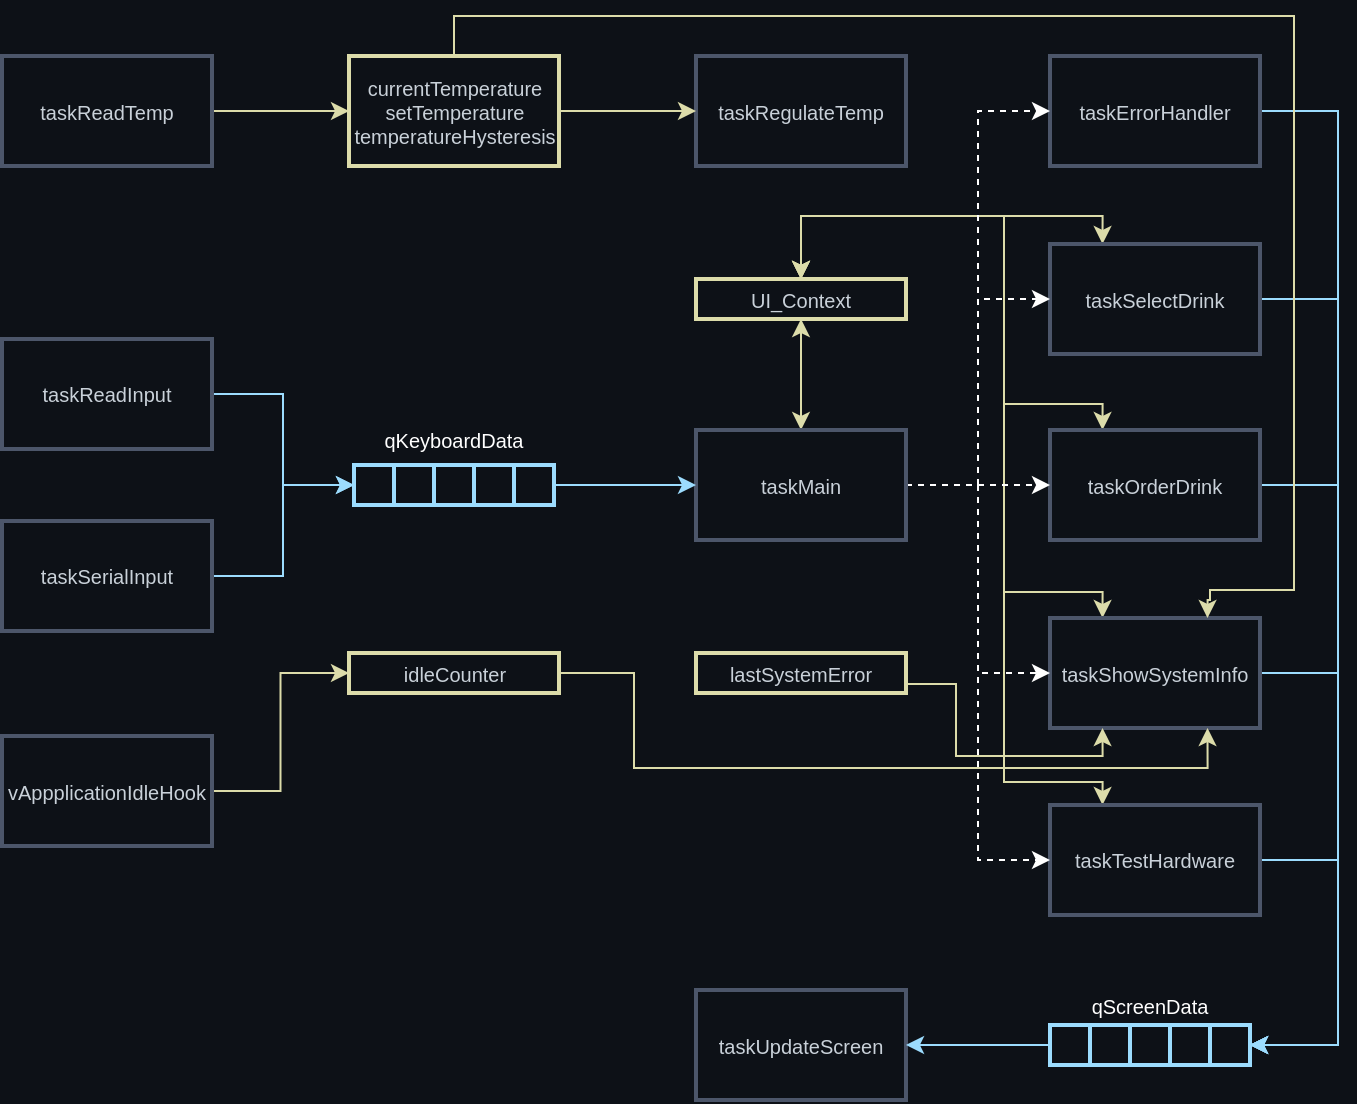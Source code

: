 <mxfile version="28.1.1">
  <diagram name="Page-1" id="_fgNbCBozK9R5fLy6JvO">
    <mxGraphModel dx="1890" dy="1382" grid="0" gridSize="10" guides="1" tooltips="1" connect="1" arrows="1" fold="1" page="0" pageScale="1" pageWidth="850" pageHeight="1100" background="light-dark(#0D1117,#0D1117)" math="0" shadow="0">
      <root>
        <mxCell id="0" />
        <mxCell id="1" parent="0" />
        <mxCell id="-oGY_kGoAMbRIR_1ziQC-6" value="taskUpdateScreen" style="rounded=0;whiteSpace=wrap;html=1;fontSize=10;align=center;glass=0;shadow=0;strokeWidth=2;perimeterSpacing=0;strokeColor=#4C566A;fillColor=none;fontColor=#C9D1D9;verticalAlign=middle;spacingLeft=0;spacingTop=0;fontFamily=Helvetica;" parent="1" vertex="1">
          <mxGeometry x="-116" y="30" width="105" height="55" as="geometry" />
        </mxCell>
        <mxCell id="HnXs1HMfGt2ZgMy22FsK-74" style="edgeStyle=orthogonalEdgeStyle;rounded=0;orthogonalLoop=1;jettySize=auto;html=1;entryX=1;entryY=0.5;entryDx=0;entryDy=0;strokeColor=#9CDCFE;" edge="1" parent="1" source="HnXs1HMfGt2ZgMy22FsK-3" target="-oGY_kGoAMbRIR_1ziQC-6">
          <mxGeometry relative="1" as="geometry" />
        </mxCell>
        <mxCell id="HnXs1HMfGt2ZgMy22FsK-3" value="" style="rounded=0;whiteSpace=wrap;html=1;fontSize=10;align=left;glass=0;shadow=0;strokeWidth=2;perimeterSpacing=0;strokeColor=#9CDCFE;fillColor=none;fontColor=#C9D1D9;verticalAlign=middle;spacingLeft=0;spacingTop=0;fontFamily=Helvetica;" vertex="1" parent="1">
          <mxGeometry x="61" y="47.5" width="20" height="20" as="geometry" />
        </mxCell>
        <mxCell id="HnXs1HMfGt2ZgMy22FsK-4" value="" style="rounded=0;whiteSpace=wrap;html=1;fontSize=10;align=left;glass=0;shadow=0;strokeWidth=2;perimeterSpacing=0;strokeColor=#9CDCFE;fillColor=none;fontColor=#C9D1D9;verticalAlign=middle;spacingLeft=0;spacingTop=0;fontFamily=Helvetica;" vertex="1" parent="1">
          <mxGeometry x="81" y="47.5" width="20" height="20" as="geometry" />
        </mxCell>
        <mxCell id="HnXs1HMfGt2ZgMy22FsK-5" value="" style="rounded=0;whiteSpace=wrap;html=1;fontSize=10;align=left;glass=0;shadow=0;strokeWidth=2;perimeterSpacing=0;strokeColor=#9CDCFE;fillColor=none;fontColor=#C9D1D9;verticalAlign=middle;spacingLeft=0;spacingTop=0;fontFamily=Helvetica;" vertex="1" parent="1">
          <mxGeometry x="101" y="47.5" width="20" height="20" as="geometry" />
        </mxCell>
        <mxCell id="HnXs1HMfGt2ZgMy22FsK-6" value="" style="rounded=0;whiteSpace=wrap;html=1;fontSize=10;align=left;glass=0;shadow=0;strokeWidth=2;perimeterSpacing=0;strokeColor=#9CDCFE;fillColor=none;fontColor=#C9D1D9;verticalAlign=middle;spacingLeft=0;spacingTop=0;fontFamily=Helvetica;" vertex="1" parent="1">
          <mxGeometry x="121" y="47.5" width="20" height="20" as="geometry" />
        </mxCell>
        <mxCell id="HnXs1HMfGt2ZgMy22FsK-7" value="" style="rounded=0;whiteSpace=wrap;html=1;fontSize=10;align=left;glass=0;shadow=0;strokeWidth=2;perimeterSpacing=0;strokeColor=#9CDCFE;fillColor=none;fontColor=#C9D1D9;verticalAlign=middle;spacingLeft=0;spacingTop=0;fontFamily=Helvetica;" vertex="1" parent="1">
          <mxGeometry x="141" y="47.5" width="20" height="20" as="geometry" />
        </mxCell>
        <mxCell id="HnXs1HMfGt2ZgMy22FsK-8" value="&lt;span style=&quot;font-family: Helvetica; font-size: 10px; font-style: normal; font-variant-ligatures: normal; font-variant-caps: normal; font-weight: 400; letter-spacing: normal; orphans: 2; text-indent: 0px; text-transform: none; widows: 2; word-spacing: 0px; -webkit-text-stroke-width: 0px; white-space: normal; text-decoration-thickness: initial; text-decoration-style: initial; text-decoration-color: initial; float: none; display: inline !important;&quot;&gt;qScreenData&lt;/span&gt;" style="text;whiteSpace=wrap;html=1;fontColor=#FFFFFF;labelBorderColor=none;labelBackgroundColor=none;align=center;verticalAlign=middle;" vertex="1" parent="1">
          <mxGeometry x="61" y="27.5" width="100" height="20" as="geometry" />
        </mxCell>
        <mxCell id="HnXs1HMfGt2ZgMy22FsK-60" style="edgeStyle=orthogonalEdgeStyle;rounded=0;orthogonalLoop=1;jettySize=auto;html=1;entryX=0.5;entryY=0;entryDx=0;entryDy=0;strokeColor=#DCDCAA;exitX=0.25;exitY=0;exitDx=0;exitDy=0;startArrow=classic;startFill=1;" edge="1" parent="1" source="HnXs1HMfGt2ZgMy22FsK-23" target="HnXs1HMfGt2ZgMy22FsK-42">
          <mxGeometry relative="1" as="geometry">
            <Array as="points">
              <mxPoint x="87" y="-74" />
              <mxPoint x="38" y="-74" />
              <mxPoint x="38" y="-357" />
              <mxPoint x="-64" y="-357" />
            </Array>
          </mxGeometry>
        </mxCell>
        <mxCell id="HnXs1HMfGt2ZgMy22FsK-75" style="edgeStyle=orthogonalEdgeStyle;rounded=0;orthogonalLoop=1;jettySize=auto;html=1;entryX=1;entryY=0.5;entryDx=0;entryDy=0;strokeColor=#9CDCFE;exitX=1;exitY=0.5;exitDx=0;exitDy=0;" edge="1" parent="1" source="HnXs1HMfGt2ZgMy22FsK-23" target="HnXs1HMfGt2ZgMy22FsK-7">
          <mxGeometry relative="1" as="geometry">
            <Array as="points">
              <mxPoint x="205" y="-35" />
              <mxPoint x="205" y="57" />
            </Array>
          </mxGeometry>
        </mxCell>
        <mxCell id="HnXs1HMfGt2ZgMy22FsK-23" value="taskTestHardware" style="rounded=0;whiteSpace=wrap;html=1;fontSize=10;align=center;glass=0;shadow=0;strokeWidth=2;perimeterSpacing=0;strokeColor=#4C566A;fillColor=none;fontColor=#C9D1D9;verticalAlign=middle;spacingLeft=0;spacingTop=0;fontFamily=Helvetica;" vertex="1" parent="1">
          <mxGeometry x="61" y="-62.5" width="105" height="55" as="geometry" />
        </mxCell>
        <mxCell id="HnXs1HMfGt2ZgMy22FsK-76" style="edgeStyle=orthogonalEdgeStyle;rounded=0;orthogonalLoop=1;jettySize=auto;html=1;entryX=1;entryY=0.5;entryDx=0;entryDy=0;strokeColor=#9CDCFE;exitX=1;exitY=0.5;exitDx=0;exitDy=0;" edge="1" parent="1" source="HnXs1HMfGt2ZgMy22FsK-24" target="HnXs1HMfGt2ZgMy22FsK-7">
          <mxGeometry relative="1" as="geometry">
            <Array as="points">
              <mxPoint x="205" y="-410" />
              <mxPoint x="205" y="58" />
            </Array>
          </mxGeometry>
        </mxCell>
        <mxCell id="HnXs1HMfGt2ZgMy22FsK-24" value="taskErrorHandler" style="rounded=0;whiteSpace=wrap;html=1;fontSize=10;align=center;glass=0;shadow=0;strokeWidth=2;perimeterSpacing=0;strokeColor=#4C566A;fillColor=none;fontColor=#C9D1D9;verticalAlign=middle;spacingLeft=0;spacingTop=0;fontFamily=Helvetica;" vertex="1" parent="1">
          <mxGeometry x="61" y="-437" width="105" height="55" as="geometry" />
        </mxCell>
        <mxCell id="HnXs1HMfGt2ZgMy22FsK-59" style="edgeStyle=orthogonalEdgeStyle;rounded=0;orthogonalLoop=1;jettySize=auto;html=1;entryX=0.5;entryY=0;entryDx=0;entryDy=0;exitX=0.25;exitY=0;exitDx=0;exitDy=0;strokeColor=#DCDCAA;startArrow=classic;startFill=1;" edge="1" parent="1" source="HnXs1HMfGt2ZgMy22FsK-25" target="HnXs1HMfGt2ZgMy22FsK-42">
          <mxGeometry relative="1" as="geometry">
            <Array as="points">
              <mxPoint x="87" y="-169" />
              <mxPoint x="38" y="-169" />
              <mxPoint x="38" y="-357" />
              <mxPoint x="-63" y="-357" />
            </Array>
          </mxGeometry>
        </mxCell>
        <mxCell id="HnXs1HMfGt2ZgMy22FsK-77" style="edgeStyle=orthogonalEdgeStyle;rounded=0;orthogonalLoop=1;jettySize=auto;html=1;entryX=1;entryY=0.5;entryDx=0;entryDy=0;exitX=1;exitY=0.5;exitDx=0;exitDy=0;strokeColor=#9CDCFE;" edge="1" parent="1" source="HnXs1HMfGt2ZgMy22FsK-25" target="HnXs1HMfGt2ZgMy22FsK-7">
          <mxGeometry relative="1" as="geometry">
            <Array as="points">
              <mxPoint x="205" y="-129" />
              <mxPoint x="205" y="57" />
            </Array>
          </mxGeometry>
        </mxCell>
        <mxCell id="HnXs1HMfGt2ZgMy22FsK-25" value="taskShowSystemInfo" style="rounded=0;whiteSpace=wrap;html=1;fontSize=10;align=center;glass=0;shadow=0;strokeWidth=2;perimeterSpacing=0;strokeColor=#4C566A;fillColor=none;fontColor=#C9D1D9;verticalAlign=middle;spacingLeft=0;spacingTop=0;fontFamily=Helvetica;" vertex="1" parent="1">
          <mxGeometry x="61" y="-156" width="105" height="55" as="geometry" />
        </mxCell>
        <mxCell id="HnXs1HMfGt2ZgMy22FsK-58" style="edgeStyle=orthogonalEdgeStyle;rounded=0;orthogonalLoop=1;jettySize=auto;html=1;entryX=0.5;entryY=0;entryDx=0;entryDy=0;strokeColor=#DCDCAA;exitX=0.25;exitY=0;exitDx=0;exitDy=0;startArrow=classic;startFill=1;" edge="1" parent="1" source="HnXs1HMfGt2ZgMy22FsK-26" target="HnXs1HMfGt2ZgMy22FsK-42">
          <mxGeometry relative="1" as="geometry">
            <Array as="points">
              <mxPoint x="87" y="-263" />
              <mxPoint x="38" y="-263" />
              <mxPoint x="38" y="-357" />
              <mxPoint x="-63" y="-357" />
            </Array>
          </mxGeometry>
        </mxCell>
        <mxCell id="HnXs1HMfGt2ZgMy22FsK-78" style="edgeStyle=orthogonalEdgeStyle;rounded=0;orthogonalLoop=1;jettySize=auto;html=1;entryX=1;entryY=0.5;entryDx=0;entryDy=0;strokeColor=#9CDCFE;exitX=1;exitY=0.5;exitDx=0;exitDy=0;" edge="1" parent="1" source="HnXs1HMfGt2ZgMy22FsK-26" target="HnXs1HMfGt2ZgMy22FsK-7">
          <mxGeometry relative="1" as="geometry">
            <Array as="points">
              <mxPoint x="205" y="-222" />
              <mxPoint x="205" y="58" />
            </Array>
          </mxGeometry>
        </mxCell>
        <mxCell id="HnXs1HMfGt2ZgMy22FsK-26" value="taskOrderDrink" style="rounded=0;whiteSpace=wrap;html=1;fontSize=10;align=center;glass=0;shadow=0;strokeWidth=2;perimeterSpacing=0;strokeColor=#4C566A;fillColor=none;fontColor=#C9D1D9;verticalAlign=middle;spacingLeft=0;spacingTop=0;fontFamily=Helvetica;" vertex="1" parent="1">
          <mxGeometry x="61" y="-250" width="105" height="55" as="geometry" />
        </mxCell>
        <mxCell id="HnXs1HMfGt2ZgMy22FsK-57" style="edgeStyle=orthogonalEdgeStyle;rounded=0;orthogonalLoop=1;jettySize=auto;html=1;entryX=0.5;entryY=0;entryDx=0;entryDy=0;exitX=0.25;exitY=0;exitDx=0;exitDy=0;strokeColor=#DCDCAA;startArrow=classic;startFill=1;" edge="1" parent="1" source="HnXs1HMfGt2ZgMy22FsK-27" target="HnXs1HMfGt2ZgMy22FsK-42">
          <mxGeometry relative="1" as="geometry">
            <Array as="points">
              <mxPoint x="87" y="-357" />
              <mxPoint x="-64" y="-357" />
            </Array>
          </mxGeometry>
        </mxCell>
        <mxCell id="HnXs1HMfGt2ZgMy22FsK-79" style="edgeStyle=orthogonalEdgeStyle;rounded=0;orthogonalLoop=1;jettySize=auto;html=1;entryX=1;entryY=0.5;entryDx=0;entryDy=0;strokeColor=#9CDCFE;exitX=1;exitY=0.5;exitDx=0;exitDy=0;" edge="1" parent="1" source="HnXs1HMfGt2ZgMy22FsK-27" target="HnXs1HMfGt2ZgMy22FsK-7">
          <mxGeometry relative="1" as="geometry">
            <Array as="points">
              <mxPoint x="205" y="-315" />
              <mxPoint x="205" y="58" />
            </Array>
          </mxGeometry>
        </mxCell>
        <mxCell id="HnXs1HMfGt2ZgMy22FsK-27" value="taskSelectDrink" style="rounded=0;whiteSpace=wrap;html=1;fontSize=10;align=center;glass=0;shadow=0;strokeWidth=2;perimeterSpacing=0;strokeColor=#4C566A;fillColor=none;fontColor=#C9D1D9;verticalAlign=middle;spacingLeft=0;spacingTop=0;fontFamily=Helvetica;" vertex="1" parent="1">
          <mxGeometry x="61" y="-343" width="105" height="55" as="geometry" />
        </mxCell>
        <mxCell id="HnXs1HMfGt2ZgMy22FsK-48" style="edgeStyle=orthogonalEdgeStyle;rounded=0;orthogonalLoop=1;jettySize=auto;html=1;entryX=0.5;entryY=1;entryDx=0;entryDy=0;strokeColor=#DCDCAA;startArrow=classic;startFill=1;" edge="1" parent="1" source="HnXs1HMfGt2ZgMy22FsK-33" target="HnXs1HMfGt2ZgMy22FsK-42">
          <mxGeometry relative="1" as="geometry" />
        </mxCell>
        <mxCell id="HnXs1HMfGt2ZgMy22FsK-50" style="edgeStyle=orthogonalEdgeStyle;rounded=0;orthogonalLoop=1;jettySize=auto;html=1;entryX=0;entryY=0.5;entryDx=0;entryDy=0;strokeColor=#FFFFFF;dashed=1;" edge="1" parent="1" source="HnXs1HMfGt2ZgMy22FsK-33" target="HnXs1HMfGt2ZgMy22FsK-27">
          <mxGeometry relative="1" as="geometry" />
        </mxCell>
        <mxCell id="HnXs1HMfGt2ZgMy22FsK-51" style="edgeStyle=orthogonalEdgeStyle;rounded=0;orthogonalLoop=1;jettySize=auto;html=1;entryX=0;entryY=0.5;entryDx=0;entryDy=0;strokeColor=#FFFFFF;dashed=1;" edge="1" parent="1" source="HnXs1HMfGt2ZgMy22FsK-33" target="HnXs1HMfGt2ZgMy22FsK-24">
          <mxGeometry relative="1" as="geometry" />
        </mxCell>
        <mxCell id="HnXs1HMfGt2ZgMy22FsK-52" style="edgeStyle=orthogonalEdgeStyle;rounded=0;orthogonalLoop=1;jettySize=auto;html=1;entryX=0;entryY=0.5;entryDx=0;entryDy=0;strokeColor=#FFFFFF;dashed=1;" edge="1" parent="1" source="HnXs1HMfGt2ZgMy22FsK-33" target="HnXs1HMfGt2ZgMy22FsK-25">
          <mxGeometry relative="1" as="geometry" />
        </mxCell>
        <mxCell id="HnXs1HMfGt2ZgMy22FsK-53" style="edgeStyle=orthogonalEdgeStyle;rounded=0;orthogonalLoop=1;jettySize=auto;html=1;entryX=0;entryY=0.5;entryDx=0;entryDy=0;strokeColor=#FFFFFF;dashed=1;" edge="1" parent="1" source="HnXs1HMfGt2ZgMy22FsK-33" target="HnXs1HMfGt2ZgMy22FsK-23">
          <mxGeometry relative="1" as="geometry" />
        </mxCell>
        <mxCell id="HnXs1HMfGt2ZgMy22FsK-55" style="edgeStyle=orthogonalEdgeStyle;rounded=0;orthogonalLoop=1;jettySize=auto;html=1;entryX=0;entryY=0.5;entryDx=0;entryDy=0;dashed=1;strokeColor=#FFFFFF;" edge="1" parent="1" source="HnXs1HMfGt2ZgMy22FsK-33" target="HnXs1HMfGt2ZgMy22FsK-26">
          <mxGeometry relative="1" as="geometry" />
        </mxCell>
        <mxCell id="HnXs1HMfGt2ZgMy22FsK-33" value="taskMain" style="rounded=0;whiteSpace=wrap;html=1;fontSize=10;align=center;glass=0;shadow=0;strokeWidth=2;perimeterSpacing=0;strokeColor=#4C566A;fillColor=none;fontColor=#C9D1D9;verticalAlign=middle;spacingLeft=0;spacingTop=0;fontFamily=Helvetica;" vertex="1" parent="1">
          <mxGeometry x="-116" y="-250" width="105" height="55" as="geometry" />
        </mxCell>
        <mxCell id="HnXs1HMfGt2ZgMy22FsK-34" value="" style="rounded=0;whiteSpace=wrap;html=1;fontSize=10;align=left;glass=0;shadow=0;strokeWidth=2;perimeterSpacing=0;strokeColor=#9CDCFE;fillColor=none;fontColor=#C9D1D9;verticalAlign=middle;spacingLeft=0;spacingTop=0;fontFamily=Helvetica;" vertex="1" parent="1">
          <mxGeometry x="-287" y="-232.5" width="20" height="20" as="geometry" />
        </mxCell>
        <mxCell id="HnXs1HMfGt2ZgMy22FsK-35" value="" style="rounded=0;whiteSpace=wrap;html=1;fontSize=10;align=left;glass=0;shadow=0;strokeWidth=2;perimeterSpacing=0;strokeColor=#9CDCFE;fillColor=none;fontColor=#C9D1D9;verticalAlign=middle;spacingLeft=0;spacingTop=0;fontFamily=Helvetica;" vertex="1" parent="1">
          <mxGeometry x="-267" y="-232.5" width="20" height="20" as="geometry" />
        </mxCell>
        <mxCell id="HnXs1HMfGt2ZgMy22FsK-36" value="" style="rounded=0;whiteSpace=wrap;html=1;fontSize=10;align=left;glass=0;shadow=0;strokeWidth=2;perimeterSpacing=0;strokeColor=#9CDCFE;fillColor=none;fontColor=#C9D1D9;verticalAlign=middle;spacingLeft=0;spacingTop=0;fontFamily=Helvetica;" vertex="1" parent="1">
          <mxGeometry x="-247" y="-232.5" width="20" height="20" as="geometry" />
        </mxCell>
        <mxCell id="HnXs1HMfGt2ZgMy22FsK-44" style="edgeStyle=orthogonalEdgeStyle;rounded=0;orthogonalLoop=1;jettySize=auto;html=1;entryX=0;entryY=0.5;entryDx=0;entryDy=0;strokeColor=#9CDCFE;" edge="1" parent="1" source="HnXs1HMfGt2ZgMy22FsK-38" target="HnXs1HMfGt2ZgMy22FsK-33">
          <mxGeometry relative="1" as="geometry" />
        </mxCell>
        <mxCell id="HnXs1HMfGt2ZgMy22FsK-38" value="" style="rounded=0;whiteSpace=wrap;html=1;fontSize=10;align=left;glass=0;shadow=0;strokeWidth=2;perimeterSpacing=0;strokeColor=#9CDCFE;fillColor=none;fontColor=#C9D1D9;verticalAlign=middle;spacingLeft=0;spacingTop=0;fontFamily=Helvetica;" vertex="1" parent="1">
          <mxGeometry x="-207" y="-232.5" width="20" height="20" as="geometry" />
        </mxCell>
        <mxCell id="HnXs1HMfGt2ZgMy22FsK-39" value="&lt;span style=&quot;font-family: Helvetica; font-size: 10px; font-style: normal; font-variant-ligatures: normal; font-variant-caps: normal; font-weight: 400; letter-spacing: normal; orphans: 2; text-indent: 0px; text-transform: none; widows: 2; word-spacing: 0px; -webkit-text-stroke-width: 0px; white-space: normal; text-decoration-thickness: initial; text-decoration-style: initial; text-decoration-color: initial; float: none; display: inline !important;&quot;&gt;qKeyboardData&lt;/span&gt;" style="text;whiteSpace=wrap;html=1;fontColor=#FFFFFF;labelBorderColor=none;labelBackgroundColor=none;align=center;verticalAlign=middle;" vertex="1" parent="1">
          <mxGeometry x="-287" y="-255.5" width="100" height="20" as="geometry" />
        </mxCell>
        <mxCell id="HnXs1HMfGt2ZgMy22FsK-45" style="edgeStyle=orthogonalEdgeStyle;rounded=0;orthogonalLoop=1;jettySize=auto;html=1;entryX=0;entryY=0.5;entryDx=0;entryDy=0;strokeColor=#9CDCFE;" edge="1" parent="1" source="HnXs1HMfGt2ZgMy22FsK-40" target="HnXs1HMfGt2ZgMy22FsK-34">
          <mxGeometry relative="1" as="geometry" />
        </mxCell>
        <mxCell id="HnXs1HMfGt2ZgMy22FsK-40" value="taskReadInput" style="rounded=0;whiteSpace=wrap;html=1;fontSize=10;align=center;glass=0;shadow=0;strokeWidth=2;perimeterSpacing=0;strokeColor=#4C566A;fillColor=none;fontColor=#C9D1D9;verticalAlign=middle;spacingLeft=0;spacingTop=0;fontFamily=Helvetica;" vertex="1" parent="1">
          <mxGeometry x="-463" y="-295.5" width="105" height="55" as="geometry" />
        </mxCell>
        <mxCell id="HnXs1HMfGt2ZgMy22FsK-46" style="edgeStyle=orthogonalEdgeStyle;rounded=0;orthogonalLoop=1;jettySize=auto;html=1;entryX=0;entryY=0.5;entryDx=0;entryDy=0;strokeColor=#9CDCFE;" edge="1" parent="1" source="HnXs1HMfGt2ZgMy22FsK-41" target="HnXs1HMfGt2ZgMy22FsK-34">
          <mxGeometry relative="1" as="geometry" />
        </mxCell>
        <mxCell id="HnXs1HMfGt2ZgMy22FsK-41" value="taskSerialInput" style="rounded=0;whiteSpace=wrap;html=1;fontSize=10;align=center;glass=0;shadow=0;strokeWidth=2;perimeterSpacing=0;strokeColor=#4C566A;fillColor=none;fontColor=#C9D1D9;verticalAlign=middle;spacingLeft=0;spacingTop=0;fontFamily=Helvetica;" vertex="1" parent="1">
          <mxGeometry x="-463" y="-204.5" width="105" height="55" as="geometry" />
        </mxCell>
        <mxCell id="HnXs1HMfGt2ZgMy22FsK-42" value="UI_Context" style="rounded=0;whiteSpace=wrap;html=1;fontSize=10;align=center;glass=0;shadow=0;strokeWidth=2;perimeterSpacing=0;strokeColor=#DCDCAA;fillColor=none;fontColor=#C9D1D9;verticalAlign=middle;spacingLeft=0;spacingTop=0;fontFamily=Helvetica;" vertex="1" parent="1">
          <mxGeometry x="-116" y="-325.5" width="105" height="20" as="geometry" />
        </mxCell>
        <mxCell id="HnXs1HMfGt2ZgMy22FsK-47" value="" style="rounded=0;whiteSpace=wrap;html=1;fontSize=10;align=left;glass=0;shadow=0;strokeWidth=2;perimeterSpacing=0;strokeColor=#9CDCFE;fillColor=none;fontColor=#C9D1D9;verticalAlign=middle;spacingLeft=0;spacingTop=0;fontFamily=Helvetica;" vertex="1" parent="1">
          <mxGeometry x="-227" y="-232.5" width="20" height="20" as="geometry" />
        </mxCell>
        <mxCell id="HnXs1HMfGt2ZgMy22FsK-64" style="edgeStyle=orthogonalEdgeStyle;rounded=0;orthogonalLoop=1;jettySize=auto;html=1;entryX=0;entryY=0.5;entryDx=0;entryDy=0;strokeColor=#DCDCAA;" edge="1" parent="1" source="HnXs1HMfGt2ZgMy22FsK-61" target="HnXs1HMfGt2ZgMy22FsK-63">
          <mxGeometry relative="1" as="geometry" />
        </mxCell>
        <mxCell id="HnXs1HMfGt2ZgMy22FsK-61" value="taskReadTemp" style="rounded=0;whiteSpace=wrap;html=1;fontSize=10;align=center;glass=0;shadow=0;strokeWidth=2;perimeterSpacing=0;strokeColor=#4C566A;fillColor=none;fontColor=#C9D1D9;verticalAlign=middle;spacingLeft=0;spacingTop=0;fontFamily=Helvetica;" vertex="1" parent="1">
          <mxGeometry x="-463" y="-437" width="105" height="55" as="geometry" />
        </mxCell>
        <mxCell id="HnXs1HMfGt2ZgMy22FsK-62" value="taskRegulateTemp" style="rounded=0;whiteSpace=wrap;html=1;fontSize=10;align=center;glass=0;shadow=0;strokeWidth=2;perimeterSpacing=0;strokeColor=#4C566A;fillColor=none;fontColor=#C9D1D9;verticalAlign=middle;spacingLeft=0;spacingTop=0;fontFamily=Helvetica;" vertex="1" parent="1">
          <mxGeometry x="-116" y="-437" width="105" height="55" as="geometry" />
        </mxCell>
        <mxCell id="HnXs1HMfGt2ZgMy22FsK-65" style="edgeStyle=orthogonalEdgeStyle;rounded=0;orthogonalLoop=1;jettySize=auto;html=1;entryX=0;entryY=0.5;entryDx=0;entryDy=0;strokeColor=#DCDCAA;" edge="1" parent="1" source="HnXs1HMfGt2ZgMy22FsK-63" target="HnXs1HMfGt2ZgMy22FsK-62">
          <mxGeometry relative="1" as="geometry" />
        </mxCell>
        <mxCell id="HnXs1HMfGt2ZgMy22FsK-66" style="edgeStyle=orthogonalEdgeStyle;rounded=0;orthogonalLoop=1;jettySize=auto;html=1;entryX=0.75;entryY=0;entryDx=0;entryDy=0;exitX=0.5;exitY=0;exitDx=0;exitDy=0;strokeColor=#DCDCAA;" edge="1" parent="1" source="HnXs1HMfGt2ZgMy22FsK-63" target="HnXs1HMfGt2ZgMy22FsK-25">
          <mxGeometry relative="1" as="geometry">
            <Array as="points">
              <mxPoint x="-237" y="-457" />
              <mxPoint x="183" y="-457" />
              <mxPoint x="183" y="-170" />
              <mxPoint x="141" y="-170" />
              <mxPoint x="141" y="-165" />
              <mxPoint x="140" y="-165" />
            </Array>
          </mxGeometry>
        </mxCell>
        <mxCell id="HnXs1HMfGt2ZgMy22FsK-63" value="currentTemperature&lt;div&gt;setTemperature&lt;/div&gt;&lt;div&gt;temperatureHysteresis&lt;/div&gt;" style="rounded=0;whiteSpace=wrap;html=1;fontSize=10;align=center;glass=0;shadow=0;strokeWidth=2;perimeterSpacing=0;strokeColor=#DCDCAA;fillColor=none;fontColor=#C9D1D9;verticalAlign=middle;spacingLeft=0;spacingTop=0;fontFamily=Helvetica;" vertex="1" parent="1">
          <mxGeometry x="-289.5" y="-437" width="105" height="55" as="geometry" />
        </mxCell>
        <mxCell id="HnXs1HMfGt2ZgMy22FsK-69" style="edgeStyle=orthogonalEdgeStyle;rounded=0;orthogonalLoop=1;jettySize=auto;html=1;entryX=0.25;entryY=1;entryDx=0;entryDy=0;strokeColor=#DCDCAA;" edge="1" parent="1" source="HnXs1HMfGt2ZgMy22FsK-68" target="HnXs1HMfGt2ZgMy22FsK-25">
          <mxGeometry relative="1" as="geometry">
            <Array as="points">
              <mxPoint x="14" y="-123" />
              <mxPoint x="14" y="-87" />
              <mxPoint x="87" y="-87" />
            </Array>
          </mxGeometry>
        </mxCell>
        <mxCell id="HnXs1HMfGt2ZgMy22FsK-68" value="lastSystemError" style="rounded=0;whiteSpace=wrap;html=1;fontSize=10;align=center;glass=0;shadow=0;strokeWidth=2;perimeterSpacing=0;strokeColor=#DCDCAA;fillColor=none;fontColor=#C9D1D9;verticalAlign=middle;spacingLeft=0;spacingTop=0;fontFamily=Helvetica;" vertex="1" parent="1">
          <mxGeometry x="-116" y="-138.5" width="105" height="20" as="geometry" />
        </mxCell>
        <mxCell id="HnXs1HMfGt2ZgMy22FsK-72" style="edgeStyle=orthogonalEdgeStyle;rounded=0;orthogonalLoop=1;jettySize=auto;html=1;entryX=0;entryY=0.5;entryDx=0;entryDy=0;strokeColor=#DCDCAA;" edge="1" parent="1" source="HnXs1HMfGt2ZgMy22FsK-70" target="HnXs1HMfGt2ZgMy22FsK-71">
          <mxGeometry relative="1" as="geometry" />
        </mxCell>
        <mxCell id="HnXs1HMfGt2ZgMy22FsK-70" value="vAppplicationIdleHook" style="rounded=0;whiteSpace=wrap;html=1;fontSize=10;align=center;glass=0;shadow=0;strokeWidth=2;perimeterSpacing=0;strokeColor=#4C566A;fillColor=none;fontColor=#C9D1D9;verticalAlign=middle;spacingLeft=0;spacingTop=0;fontFamily=Helvetica;" vertex="1" parent="1">
          <mxGeometry x="-463" y="-97" width="105" height="55" as="geometry" />
        </mxCell>
        <mxCell id="HnXs1HMfGt2ZgMy22FsK-80" style="edgeStyle=orthogonalEdgeStyle;rounded=0;orthogonalLoop=1;jettySize=auto;html=1;entryX=0.75;entryY=1;entryDx=0;entryDy=0;strokeColor=#DCDCAA;exitX=1;exitY=0.5;exitDx=0;exitDy=0;" edge="1" parent="1" source="HnXs1HMfGt2ZgMy22FsK-71" target="HnXs1HMfGt2ZgMy22FsK-25">
          <mxGeometry relative="1" as="geometry">
            <Array as="points">
              <mxPoint x="-147" y="-128" />
              <mxPoint x="-147" y="-81" />
              <mxPoint x="140" y="-81" />
            </Array>
          </mxGeometry>
        </mxCell>
        <mxCell id="HnXs1HMfGt2ZgMy22FsK-71" value="idleCounter" style="rounded=0;whiteSpace=wrap;html=1;fontSize=10;align=center;glass=0;shadow=0;strokeWidth=2;perimeterSpacing=0;strokeColor=#DCDCAA;fillColor=none;fontColor=#C9D1D9;verticalAlign=middle;spacingLeft=0;spacingTop=0;fontFamily=Helvetica;" vertex="1" parent="1">
          <mxGeometry x="-289.5" y="-138.5" width="105" height="20" as="geometry" />
        </mxCell>
      </root>
    </mxGraphModel>
  </diagram>
</mxfile>
